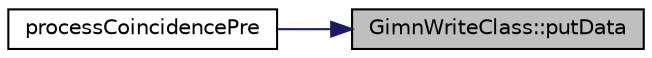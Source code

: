 digraph "GimnWriteClass::putData"
{
 // LATEX_PDF_SIZE
  edge [fontname="Helvetica",fontsize="10",labelfontname="Helvetica",labelfontsize="10"];
  node [fontname="Helvetica",fontsize="10",shape=record];
  rankdir="RL";
  Node1 [label="GimnWriteClass::putData",height=0.2,width=0.4,color="black", fillcolor="grey75", style="filled", fontcolor="black",tooltip="Este método irá carregar os dados processados em cada evento para as arvores que serão escritas no ar..."];
  Node1 -> Node2 [dir="back",color="midnightblue",fontsize="10",style="solid"];
  Node2 [label="processCoincidencePre",height=0.2,width=0.4,color="black", fillcolor="white", style="filled",URL="$processCoincidencePre_8C.html#a37b09e1ea9f054826199a23cf42cc8ae",tooltip=" "];
}
